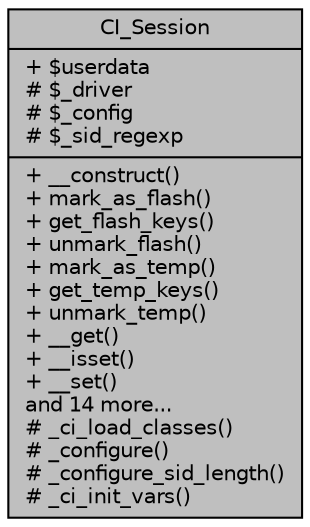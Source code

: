 digraph "CI_Session"
{
 // LATEX_PDF_SIZE
  edge [fontname="Helvetica",fontsize="10",labelfontname="Helvetica",labelfontsize="10"];
  node [fontname="Helvetica",fontsize="10",shape=record];
  Node2 [label="{CI_Session\n|+ $userdata\l# $_driver\l# $_config\l# $_sid_regexp\l|+ __construct()\l+ mark_as_flash()\l+ get_flash_keys()\l+ unmark_flash()\l+ mark_as_temp()\l+ get_temp_keys()\l+ unmark_temp()\l+ __get()\l+ __isset()\l+ __set()\land 14 more...\l# _ci_load_classes()\l# _configure()\l# _configure_sid_length()\l# _ci_init_vars()\l}",height=0.2,width=0.4,color="black", fillcolor="grey75", style="filled", fontcolor="black",tooltip=" "];
}
